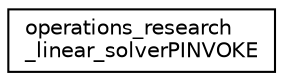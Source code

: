 digraph "Graphical Class Hierarchy"
{
 // LATEX_PDF_SIZE
  edge [fontname="Helvetica",fontsize="10",labelfontname="Helvetica",labelfontsize="10"];
  node [fontname="Helvetica",fontsize="10",shape=record];
  rankdir="LR";
  Node0 [label="operations_research\l_linear_solverPINVOKE",height=0.2,width=0.4,color="black", fillcolor="white", style="filled",URL="$classGoogle_1_1OrTools_1_1LinearSolver_1_1operations__research__linear__solverPINVOKE.html",tooltip=" "];
}

